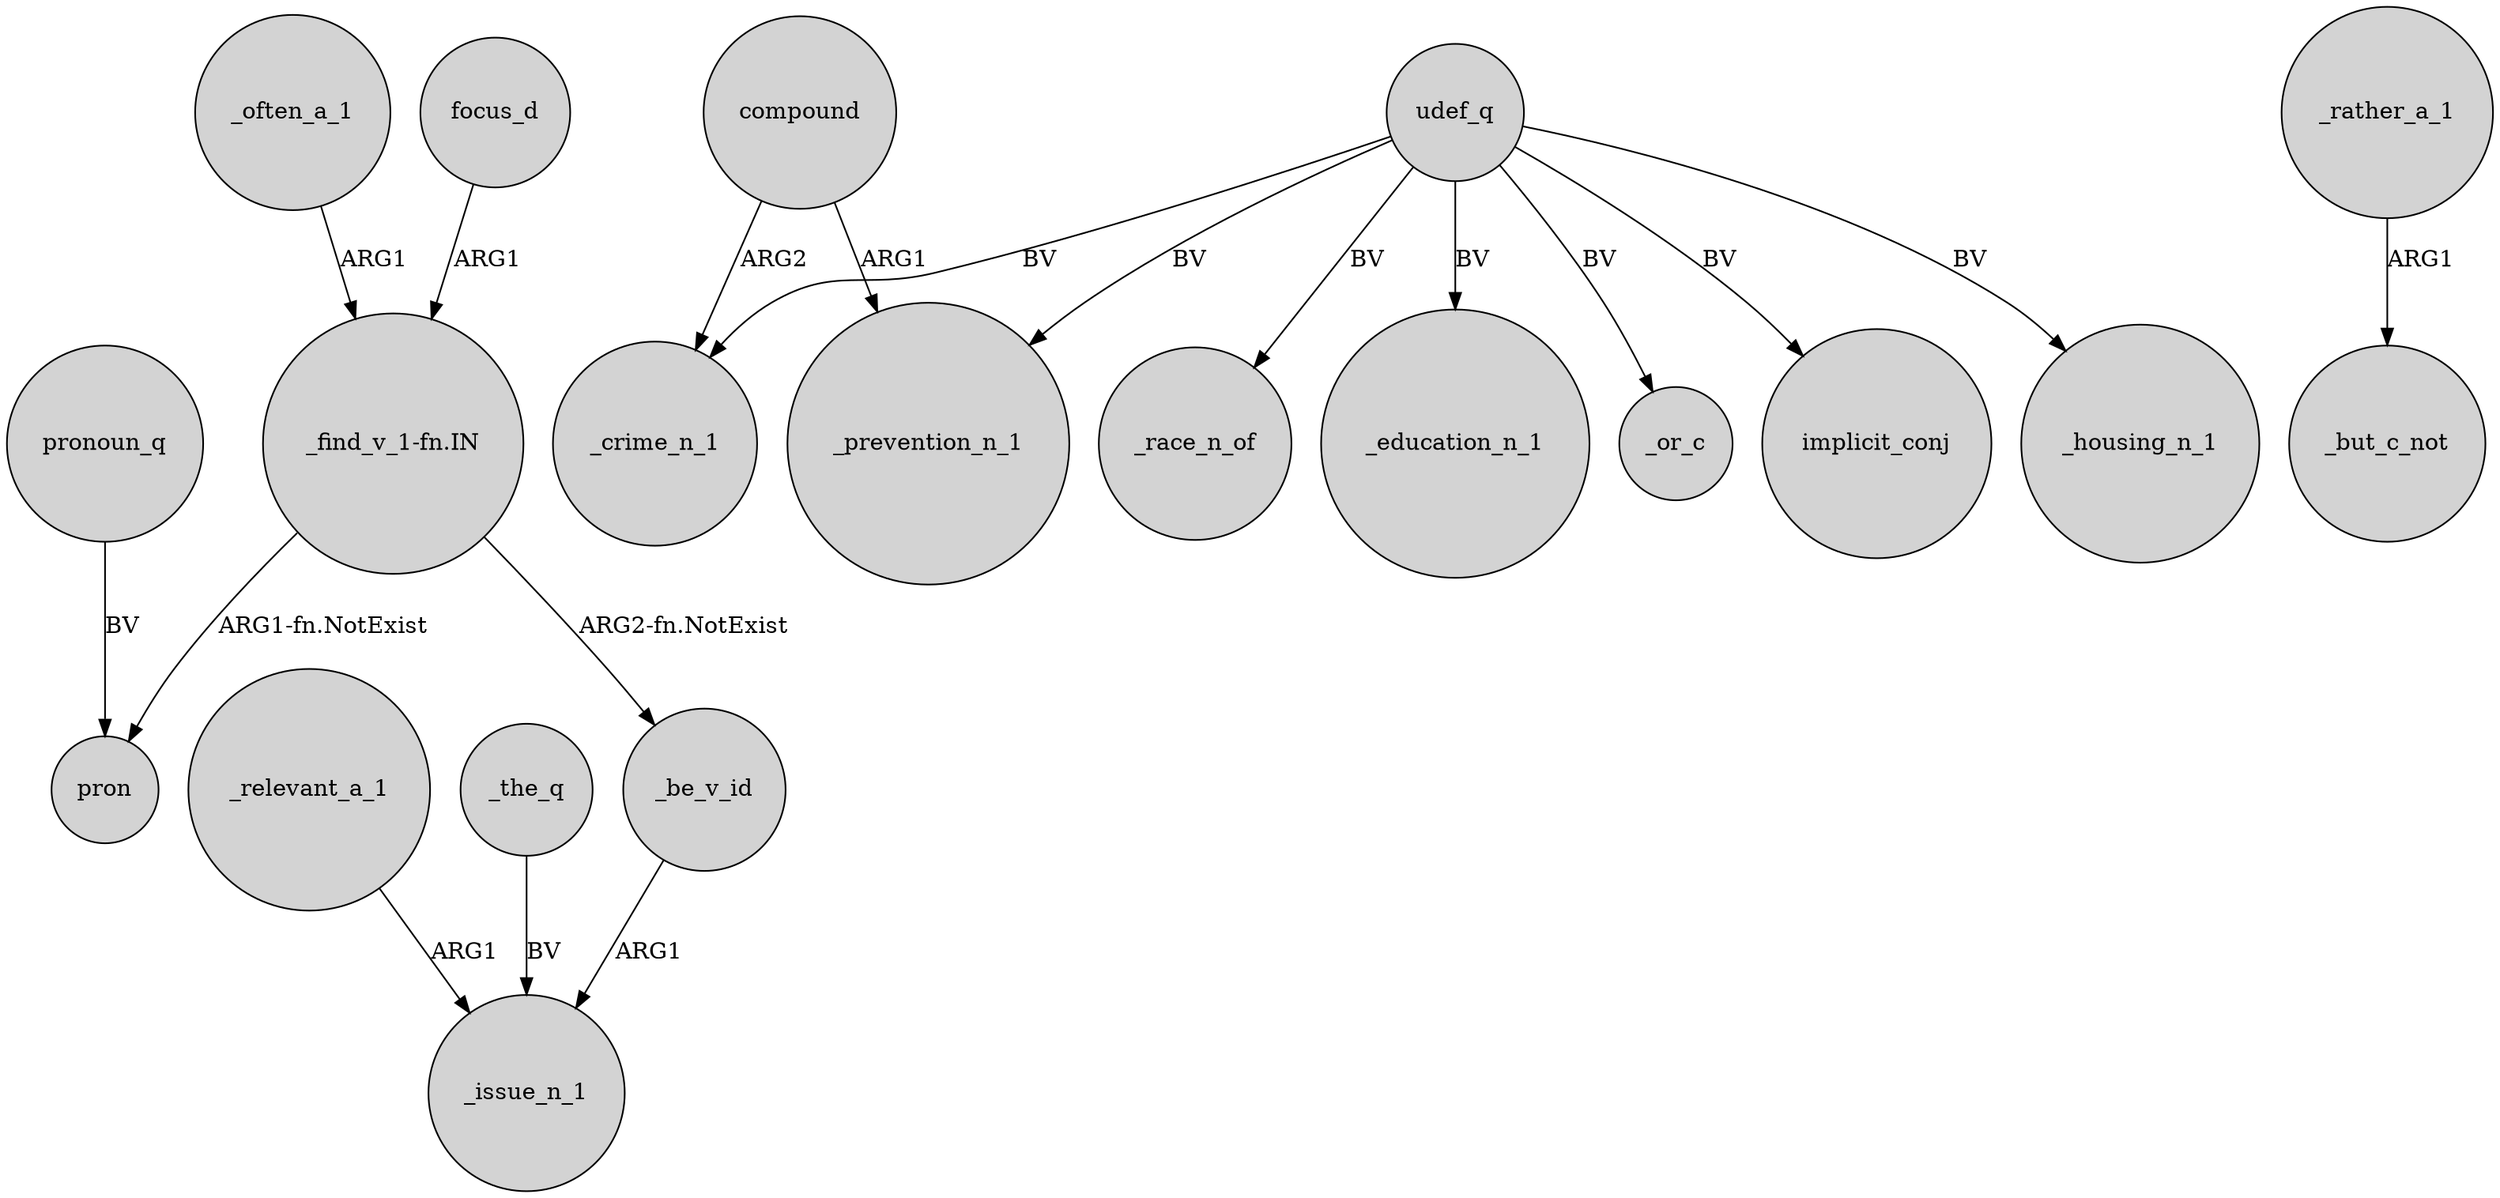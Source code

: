 digraph {
	node [shape=circle style=filled]
	"_find_v_1-fn.IN" -> pron [label="ARG1-fn.NotExist"]
	_relevant_a_1 -> _issue_n_1 [label=ARG1]
	compound -> _prevention_n_1 [label=ARG1]
	udef_q -> _prevention_n_1 [label=BV]
	udef_q -> _race_n_of [label=BV]
	udef_q -> _education_n_1 [label=BV]
	"_find_v_1-fn.IN" -> _be_v_id [label="ARG2-fn.NotExist"]
	_the_q -> _issue_n_1 [label=BV]
	udef_q -> _or_c [label=BV]
	udef_q -> implicit_conj [label=BV]
	compound -> _crime_n_1 [label=ARG2]
	udef_q -> _crime_n_1 [label=BV]
	_often_a_1 -> "_find_v_1-fn.IN" [label=ARG1]
	focus_d -> "_find_v_1-fn.IN" [label=ARG1]
	_be_v_id -> _issue_n_1 [label=ARG1]
	_rather_a_1 -> _but_c_not [label=ARG1]
	udef_q -> _housing_n_1 [label=BV]
	pronoun_q -> pron [label=BV]
}
